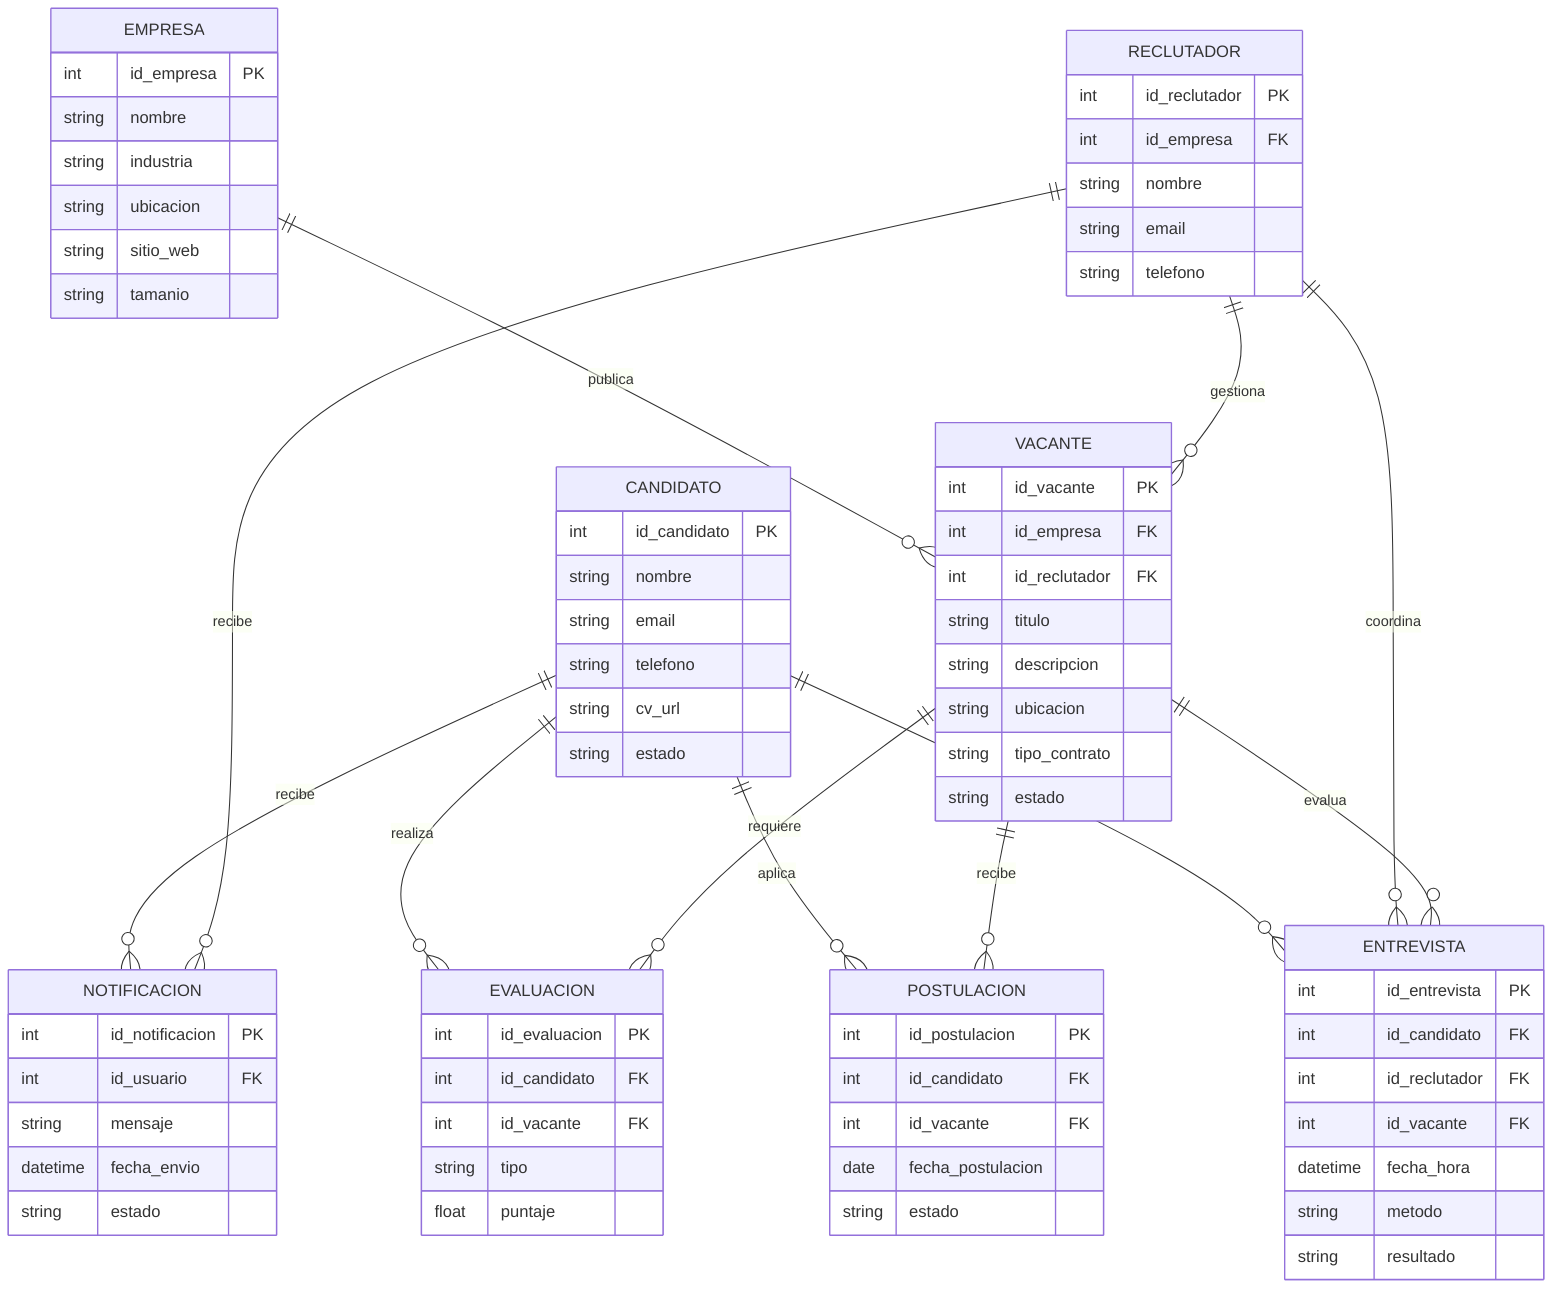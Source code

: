 erDiagram
    CANDIDATO {
        int id_candidato PK
        string nombre
        string email
        string telefono
        string cv_url
        string estado
    }

    VACANTE {
        int id_vacante PK
        int id_empresa FK
        int id_reclutador FK
        string titulo
        string descripcion
        string ubicacion
        string tipo_contrato
        string estado
    }

    POSTULACION {
        int id_postulacion PK
        int id_candidato FK
        int id_vacante FK
        date fecha_postulacion
        string estado
    }

    EMPRESA {
        int id_empresa PK
        string nombre
        string industria
        string ubicacion
        string sitio_web
        string tamanio
    }

    RECLUTADOR {
        int id_reclutador PK
        int id_empresa FK
        string nombre
        string email
        string telefono
    }

    ENTREVISTA {
        int id_entrevista PK
        int id_candidato FK
        int id_reclutador FK
        int id_vacante FK
        datetime fecha_hora
        string metodo
        string resultado
    }

    EVALUACION {
        int id_evaluacion PK
        int id_candidato FK
        int id_vacante FK
        string tipo
        float puntaje
    }

    NOTIFICACION {
        int id_notificacion PK
        int id_usuario FK
        string mensaje
        datetime fecha_envio
        string estado
    }

    CANDIDATO ||--o{ POSTULACION : aplica
    VACANTE ||--o{ POSTULACION : recibe

    EMPRESA ||--o{ VACANTE : publica
    RECLUTADOR ||--o{ VACANTE : gestiona

    CANDIDATO ||--o{ ENTREVISTA : asiste
    RECLUTADOR ||--o{ ENTREVISTA : coordina
    VACANTE ||--o{ ENTREVISTA : evalua

    CANDIDATO ||--o{ EVALUACION : realiza
    VACANTE ||--o{ EVALUACION : requiere

    CANDIDATO ||--o{ NOTIFICACION : recibe
    RECLUTADOR ||--o{ NOTIFICACION : recibe